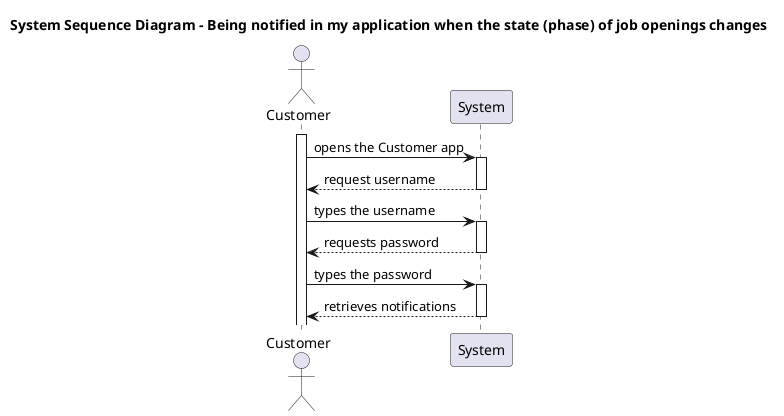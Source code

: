 @startuml
title System Sequence Diagram - Being notified in my application when the state (phase) of job openings changes

actor Customer as Customer
participant System as "System"

activate Customer

Customer -> System: opens the Customer app
activate System

System --> Customer: request username
deactivate System

Customer -> System: types the username
activate System

System --> Customer: requests password
deactivate System
Customer->System: types the password
activate System

System --> Customer: retrieves notifications
deactivate System

@enduml